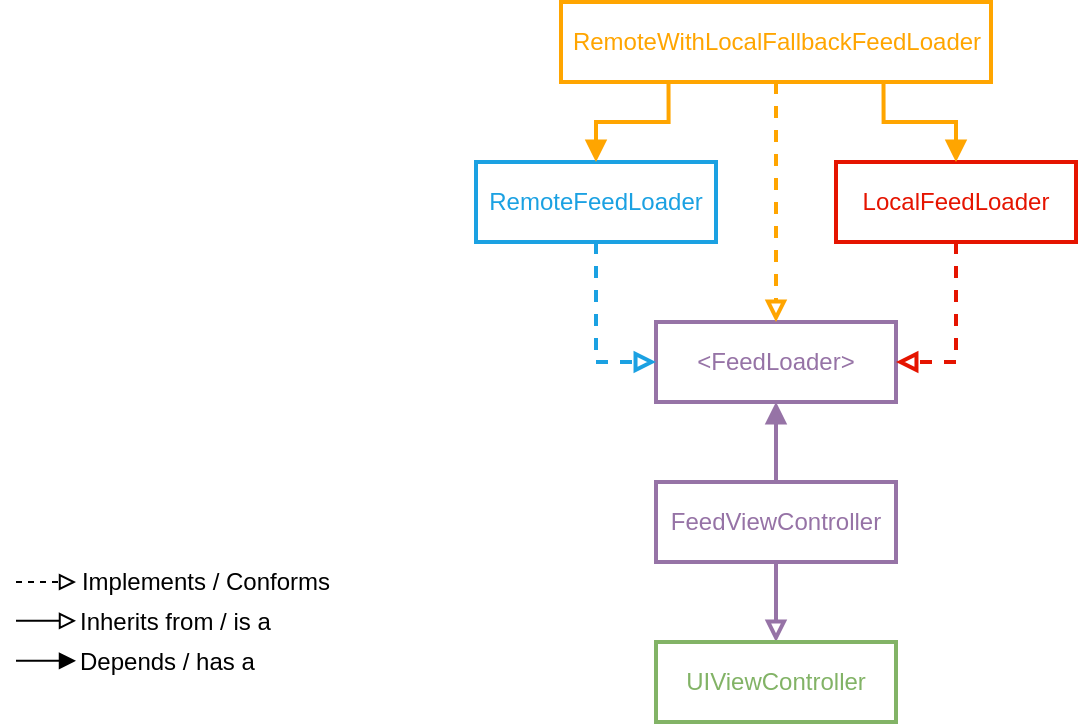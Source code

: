 <mxfile version="16.5.5" type="device"><diagram id="iIym08AcBnAIXBV9oSKM" name="Page-1"><mxGraphModel dx="988" dy="642" grid="1" gridSize="10" guides="1" tooltips="1" connect="1" arrows="1" fold="1" page="1" pageScale="1" pageWidth="850" pageHeight="1100" math="0" shadow="0"><root><mxCell id="0"/><mxCell id="1" parent="0"/><mxCell id="SIfQu04EyoNo2diVXy9v-3" style="edgeStyle=orthogonalEdgeStyle;rounded=0;orthogonalLoop=1;jettySize=auto;html=1;exitX=0.5;exitY=1;exitDx=0;exitDy=0;entryX=0.5;entryY=0;entryDx=0;entryDy=0;fontColor=#9673A6;endArrow=block;endFill=0;fontSize=12;fillColor=default;strokeColor=#9673A6;strokeWidth=2;fontStyle=0;" edge="1" parent="1" source="SIfQu04EyoNo2diVXy9v-1" target="SIfQu04EyoNo2diVXy9v-2"><mxGeometry relative="1" as="geometry"/></mxCell><mxCell id="SIfQu04EyoNo2diVXy9v-12" style="edgeStyle=orthogonalEdgeStyle;rounded=0;orthogonalLoop=1;jettySize=auto;html=1;exitX=0.5;exitY=0;exitDx=0;exitDy=0;entryX=0.5;entryY=1;entryDx=0;entryDy=0;fontColor=#9673A6;endArrow=block;endFill=1;fontSize=12;fillColor=default;strokeColor=#9673A6;strokeWidth=2;fontStyle=0;" edge="1" parent="1" source="SIfQu04EyoNo2diVXy9v-1" target="SIfQu04EyoNo2diVXy9v-11"><mxGeometry relative="1" as="geometry"/></mxCell><mxCell id="SIfQu04EyoNo2diVXy9v-1" value="FeedViewController" style="rounded=0;whiteSpace=wrap;html=1;fillColor=default;strokeColor=#9673A6;fontColor=#9673A6;strokeWidth=2;fontStyle=0" vertex="1" parent="1"><mxGeometry x="360" y="320" width="120" height="40" as="geometry"/></mxCell><mxCell id="SIfQu04EyoNo2diVXy9v-2" value="UIViewController" style="rounded=0;whiteSpace=wrap;html=1;fillColor=none;strokeColor=#82b366;strokeWidth=2;fontStyle=0;fontColor=#82B366;" vertex="1" parent="1"><mxGeometry x="360" y="400" width="120" height="40" as="geometry"/></mxCell><mxCell id="SIfQu04EyoNo2diVXy9v-4" style="edgeStyle=orthogonalEdgeStyle;rounded=0;orthogonalLoop=1;jettySize=auto;html=1;exitX=0.5;exitY=1;exitDx=0;exitDy=0;fontColor=#82B366;endArrow=block;endFill=0;dashed=1;" edge="1" parent="1"><mxGeometry relative="1" as="geometry"><mxPoint x="40" y="370.0" as="sourcePoint"/><mxPoint x="70" y="370" as="targetPoint"/></mxGeometry></mxCell><mxCell id="SIfQu04EyoNo2diVXy9v-6" style="edgeStyle=orthogonalEdgeStyle;rounded=0;orthogonalLoop=1;jettySize=auto;html=1;exitX=0.5;exitY=1;exitDx=0;exitDy=0;fontColor=#82B366;endArrow=block;endFill=0;" edge="1" parent="1"><mxGeometry relative="1" as="geometry"><mxPoint x="40" y="389.43" as="sourcePoint"/><mxPoint x="70" y="389.43" as="targetPoint"/></mxGeometry></mxCell><mxCell id="SIfQu04EyoNo2diVXy9v-7" value="&lt;font color=&quot;#000000&quot;&gt;Implements / Conforms&lt;/font&gt;" style="text;html=1;strokeColor=none;fillColor=none;align=center;verticalAlign=middle;whiteSpace=wrap;rounded=0;fontColor=#82B366;" vertex="1" parent="1"><mxGeometry x="70" y="360" width="130" height="20" as="geometry"/></mxCell><mxCell id="SIfQu04EyoNo2diVXy9v-8" value="&lt;font color=&quot;#000000&quot;&gt;Inherits from / is a&lt;/font&gt;" style="text;html=1;strokeColor=none;fillColor=none;align=left;verticalAlign=middle;whiteSpace=wrap;rounded=0;fontColor=#82B366;" vertex="1" parent="1"><mxGeometry x="70" y="380" width="130" height="20" as="geometry"/></mxCell><mxCell id="SIfQu04EyoNo2diVXy9v-9" style="edgeStyle=orthogonalEdgeStyle;rounded=0;orthogonalLoop=1;jettySize=auto;html=1;exitX=0.5;exitY=1;exitDx=0;exitDy=0;fontColor=#82B366;endArrow=block;endFill=1;" edge="1" parent="1"><mxGeometry relative="1" as="geometry"><mxPoint x="40" y="409.43" as="sourcePoint"/><mxPoint x="70" y="409.43" as="targetPoint"/></mxGeometry></mxCell><mxCell id="SIfQu04EyoNo2diVXy9v-10" value="&lt;font color=&quot;#000000&quot;&gt;Depends / has a&lt;/font&gt;" style="text;html=1;strokeColor=none;fillColor=none;align=left;verticalAlign=middle;whiteSpace=wrap;rounded=0;fontColor=#82B366;" vertex="1" parent="1"><mxGeometry x="70" y="400" width="130" height="20" as="geometry"/></mxCell><mxCell id="SIfQu04EyoNo2diVXy9v-11" value="&amp;lt;FeedLoader&amp;gt;" style="rounded=0;whiteSpace=wrap;html=1;fillColor=default;strokeColor=#9673A6;fontColor=#9673A6;strokeWidth=2;fontStyle=0" vertex="1" parent="1"><mxGeometry x="360" y="240" width="120" height="40" as="geometry"/></mxCell><mxCell id="SIfQu04EyoNo2diVXy9v-14" style="edgeStyle=orthogonalEdgeStyle;rounded=0;orthogonalLoop=1;jettySize=auto;html=1;exitX=0.5;exitY=1;exitDx=0;exitDy=0;entryX=0;entryY=0.5;entryDx=0;entryDy=0;fontColor=#1BA1E2;endArrow=block;endFill=0;dashed=1;fontSize=12;fillColor=none;strokeColor=#1BA1E2;strokeWidth=2;fontStyle=0;" edge="1" parent="1" source="SIfQu04EyoNo2diVXy9v-13" target="SIfQu04EyoNo2diVXy9v-11"><mxGeometry relative="1" as="geometry"/></mxCell><mxCell id="SIfQu04EyoNo2diVXy9v-13" value="RemoteFeedLoader" style="rounded=0;whiteSpace=wrap;html=1;fillColor=none;strokeColor=#1BA1E2;strokeWidth=2;fontStyle=0;fontColor=#1BA1E2;" vertex="1" parent="1"><mxGeometry x="270" y="160" width="120" height="40" as="geometry"/></mxCell><mxCell id="SIfQu04EyoNo2diVXy9v-16" style="edgeStyle=orthogonalEdgeStyle;rounded=0;orthogonalLoop=1;jettySize=auto;html=1;exitX=0.5;exitY=1;exitDx=0;exitDy=0;entryX=1;entryY=0.5;entryDx=0;entryDy=0;fontColor=#E51400;endArrow=block;endFill=0;dashed=1;fontSize=12;fillColor=none;strokeColor=#E51400;strokeWidth=2;fontStyle=0;" edge="1" parent="1" source="SIfQu04EyoNo2diVXy9v-15" target="SIfQu04EyoNo2diVXy9v-11"><mxGeometry relative="1" as="geometry"/></mxCell><mxCell id="SIfQu04EyoNo2diVXy9v-15" value="LocalFeedLoader" style="rounded=0;whiteSpace=wrap;html=1;fillColor=none;strokeColor=#E51400;strokeWidth=2;fontStyle=0;fontColor=#E51400;" vertex="1" parent="1"><mxGeometry x="450" y="160" width="120" height="40" as="geometry"/></mxCell><mxCell id="SIfQu04EyoNo2diVXy9v-21" style="edgeStyle=orthogonalEdgeStyle;rounded=0;orthogonalLoop=1;jettySize=auto;html=1;exitX=0.25;exitY=1;exitDx=0;exitDy=0;entryX=0.5;entryY=0;entryDx=0;entryDy=0;fontColor=#FFA500;endArrow=block;endFill=1;fontSize=12;strokeColor=#FFA500;fillColor=none;strokeWidth=2;fontStyle=0;gradientColor=#ffa500;" edge="1" parent="1" source="SIfQu04EyoNo2diVXy9v-19" target="SIfQu04EyoNo2diVXy9v-13"><mxGeometry relative="1" as="geometry"/></mxCell><mxCell id="SIfQu04EyoNo2diVXy9v-22" style="edgeStyle=orthogonalEdgeStyle;rounded=0;orthogonalLoop=1;jettySize=auto;html=1;exitX=0.75;exitY=1;exitDx=0;exitDy=0;entryX=0.5;entryY=0;entryDx=0;entryDy=0;fontColor=#FFA500;endArrow=block;endFill=1;fontSize=12;strokeColor=#FFA500;fillColor=none;strokeWidth=2;fontStyle=0;gradientColor=#ffa500;" edge="1" parent="1" source="SIfQu04EyoNo2diVXy9v-19" target="SIfQu04EyoNo2diVXy9v-15"><mxGeometry relative="1" as="geometry"/></mxCell><mxCell id="SIfQu04EyoNo2diVXy9v-23" style="edgeStyle=orthogonalEdgeStyle;rounded=0;orthogonalLoop=1;jettySize=auto;html=1;exitX=0.5;exitY=1;exitDx=0;exitDy=0;entryX=0.5;entryY=0;entryDx=0;entryDy=0;fontColor=#FFA500;endArrow=block;endFill=0;fontSize=12;strokeColor=#FFA500;fillColor=none;strokeWidth=2;fontStyle=0;gradientColor=#ffa500;dashed=1;" edge="1" parent="1" source="SIfQu04EyoNo2diVXy9v-19" target="SIfQu04EyoNo2diVXy9v-11"><mxGeometry relative="1" as="geometry"/></mxCell><mxCell id="SIfQu04EyoNo2diVXy9v-19" value="RemoteWithLocalFallbackFeedLoader" style="rounded=0;whiteSpace=wrap;html=1;fillColor=none;strokeColor=#FFA500;strokeWidth=2;fontStyle=0;gradientColor=#ffa500;fontColor=#FFA500;" vertex="1" parent="1"><mxGeometry x="312.5" y="80" width="215" height="40" as="geometry"/></mxCell></root></mxGraphModel></diagram></mxfile>